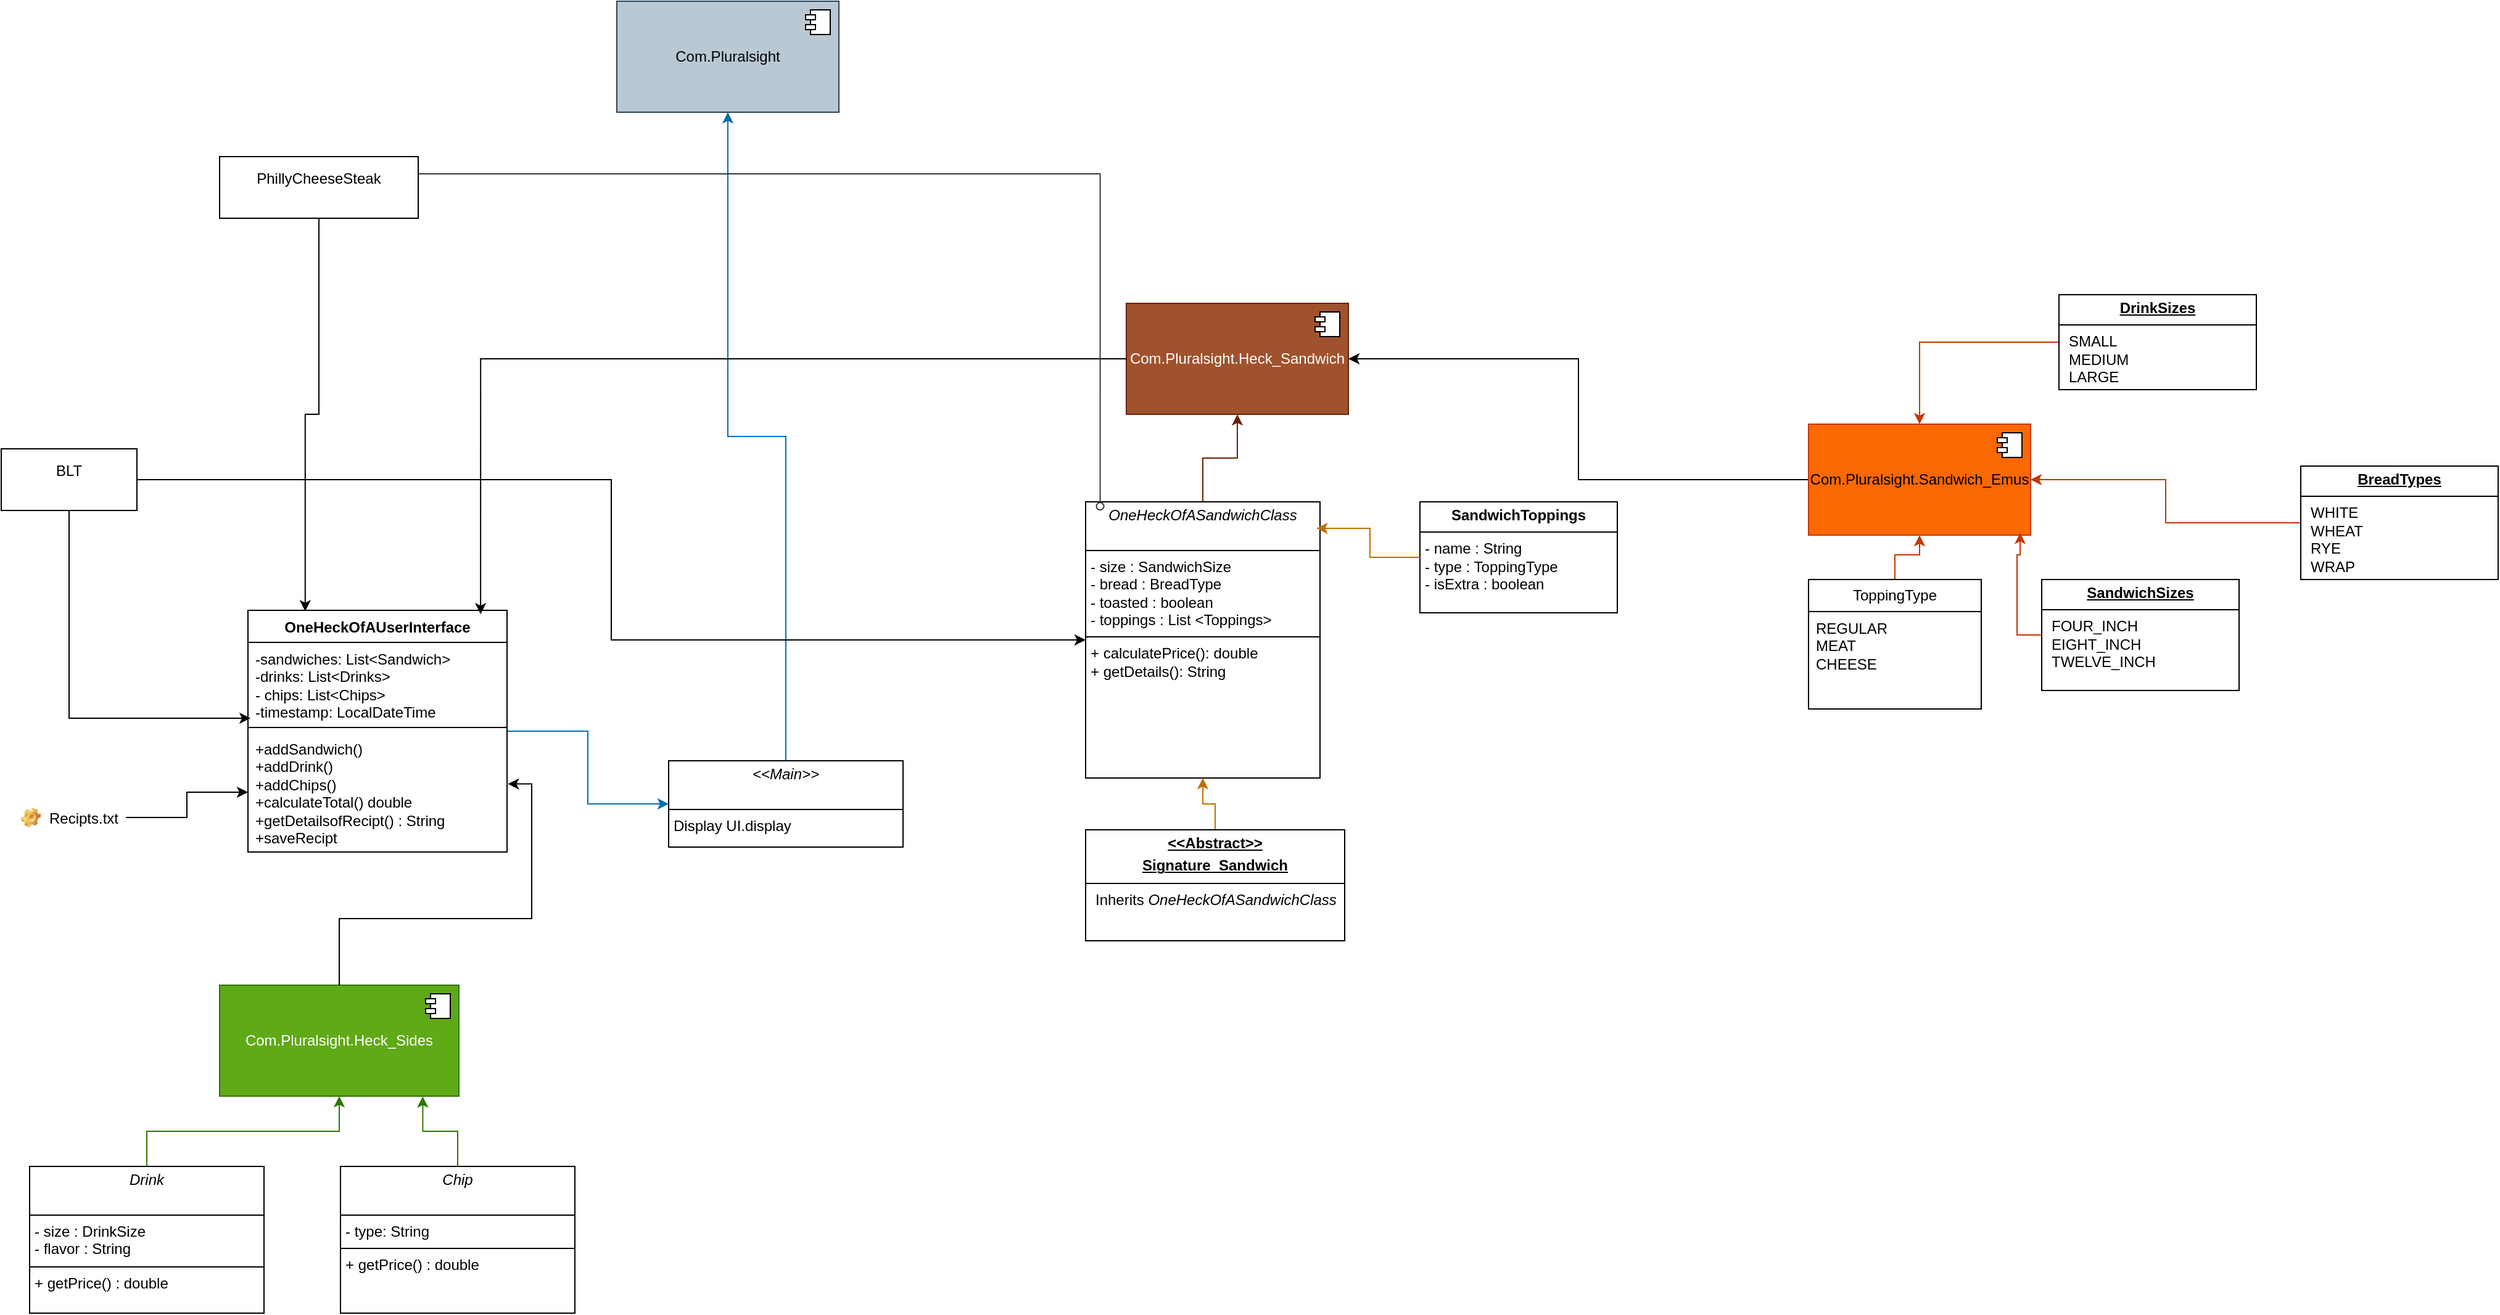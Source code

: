 <mxfile version="27.0.8">
  <diagram name="Page-1" id="gNQGBWqUcukVIHtSNTx_">
    <mxGraphModel grid="1" page="1" gridSize="7" guides="1" tooltips="1" connect="1" arrows="1" fold="1" pageScale="1" pageWidth="1100" pageHeight="1700" math="0" shadow="0">
      <root>
        <mxCell id="0" />
        <mxCell id="1" parent="0" />
        <mxCell id="dz2gg3gb0yKx_fb6HXkc-24" style="edgeStyle=orthogonalEdgeStyle;rounded=0;orthogonalLoop=1;jettySize=auto;html=1;fillColor=#1ba1e2;strokeColor=#006EAF;" edge="1" parent="1" source="dz2gg3gb0yKx_fb6HXkc-1" target="dz2gg3gb0yKx_fb6HXkc-22">
          <mxGeometry relative="1" as="geometry" />
        </mxCell>
        <mxCell id="dz2gg3gb0yKx_fb6HXkc-1" value="&lt;p style=&quot;margin:0px;margin-top:4px;text-align:center;&quot;&gt;&lt;i&gt;&amp;lt;&amp;lt;Main&amp;gt;&amp;gt;&lt;/i&gt;&lt;br&gt;&lt;br&gt;&lt;/p&gt;&lt;hr size=&quot;1&quot; style=&quot;border-style:solid;&quot;&gt;&lt;p style=&quot;margin:0px;margin-left:4px;&quot;&gt;Display UI.display&lt;br&gt;&lt;/p&gt;" style="verticalAlign=top;align=left;overflow=fill;html=1;whiteSpace=wrap;" vertex="1" parent="1">
          <mxGeometry x="259" y="385" width="190" height="70" as="geometry" />
        </mxCell>
        <mxCell id="dz2gg3gb0yKx_fb6HXkc-6" style="edgeStyle=orthogonalEdgeStyle;rounded=0;orthogonalLoop=1;jettySize=auto;html=1;entryX=0;entryY=0.5;entryDx=0;entryDy=0;fillColor=#1ba1e2;strokeColor=#006EAF;" edge="1" parent="1" source="dz2gg3gb0yKx_fb6HXkc-2" target="dz2gg3gb0yKx_fb6HXkc-1">
          <mxGeometry relative="1" as="geometry" />
        </mxCell>
        <mxCell id="dz2gg3gb0yKx_fb6HXkc-2" value="OneHeckOfAUserInterface" style="swimlane;fontStyle=1;align=center;verticalAlign=top;childLayout=stackLayout;horizontal=1;startSize=26;horizontalStack=0;resizeParent=1;resizeParentMax=0;resizeLast=0;collapsible=1;marginBottom=0;whiteSpace=wrap;html=1;" vertex="1" parent="1">
          <mxGeometry x="-82" y="263" width="210" height="196" as="geometry" />
        </mxCell>
        <mxCell id="dz2gg3gb0yKx_fb6HXkc-3" value="-sandwiches: List&amp;lt;Sandwich&amp;gt;&lt;div&gt;-drinks: List&amp;lt;Drinks&amp;gt;&lt;/div&gt;&lt;div&gt;- chips: List&amp;lt;Chips&amp;gt;&lt;/div&gt;&lt;div&gt;-timestamp: LocalDateTime&lt;/div&gt;" style="text;strokeColor=none;fillColor=none;align=left;verticalAlign=top;spacingLeft=4;spacingRight=4;overflow=hidden;rotatable=0;points=[[0,0.5],[1,0.5]];portConstraint=eastwest;whiteSpace=wrap;html=1;" vertex="1" parent="dz2gg3gb0yKx_fb6HXkc-2">
          <mxGeometry y="26" width="210" height="65" as="geometry" />
        </mxCell>
        <mxCell id="dz2gg3gb0yKx_fb6HXkc-4" value="" style="line;strokeWidth=1;fillColor=none;align=left;verticalAlign=middle;spacingTop=-1;spacingLeft=3;spacingRight=3;rotatable=0;labelPosition=right;points=[];portConstraint=eastwest;strokeColor=inherit;" vertex="1" parent="dz2gg3gb0yKx_fb6HXkc-2">
          <mxGeometry y="91" width="210" height="8" as="geometry" />
        </mxCell>
        <mxCell id="dz2gg3gb0yKx_fb6HXkc-5" value="+addSandwich()&lt;div&gt;+addDrink()&lt;/div&gt;&lt;div&gt;+addChips()&lt;/div&gt;&lt;div&gt;+calculateTotal() double&lt;/div&gt;&lt;div&gt;+getDetailsofRecipt() : String&lt;/div&gt;&lt;div&gt;+saveRecipt&lt;/div&gt;" style="text;strokeColor=none;fillColor=none;align=left;verticalAlign=top;spacingLeft=4;spacingRight=4;overflow=hidden;rotatable=0;points=[[0,0.5],[1,0.5]];portConstraint=eastwest;whiteSpace=wrap;html=1;" vertex="1" parent="dz2gg3gb0yKx_fb6HXkc-2">
          <mxGeometry y="99" width="210" height="97" as="geometry" />
        </mxCell>
        <mxCell id="dz2gg3gb0yKx_fb6HXkc-21" style="edgeStyle=orthogonalEdgeStyle;rounded=0;orthogonalLoop=1;jettySize=auto;html=1;" edge="1" parent="1" source="dz2gg3gb0yKx_fb6HXkc-20" target="dz2gg3gb0yKx_fb6HXkc-5">
          <mxGeometry relative="1" as="geometry" />
        </mxCell>
        <mxCell id="dz2gg3gb0yKx_fb6HXkc-20" value="Recipts.txt" style="label;fontStyle=0;strokeColor=none;fillColor=none;align=left;verticalAlign=top;overflow=hidden;spacingLeft=28;spacingRight=4;rotatable=0;points=[[0,0.5],[1,0.5]];portConstraint=eastwest;imageWidth=16;imageHeight=16;whiteSpace=wrap;html=1;image=img/clipart/Gear_128x128.png" vertex="1" parent="1">
          <mxGeometry x="-273" y="418" width="92" height="26" as="geometry" />
        </mxCell>
        <mxCell id="dz2gg3gb0yKx_fb6HXkc-22" value="Com.Pluralsight" style="html=1;dropTarget=0;whiteSpace=wrap;fillColor=#bac8d3;strokeColor=#23445d;" vertex="1" parent="1">
          <mxGeometry x="217" y="-231" width="180" height="90" as="geometry" />
        </mxCell>
        <mxCell id="dz2gg3gb0yKx_fb6HXkc-23" value="" style="shape=module;jettyWidth=8;jettyHeight=4;" vertex="1" parent="dz2gg3gb0yKx_fb6HXkc-22">
          <mxGeometry x="1" width="20" height="20" relative="1" as="geometry">
            <mxPoint x="-27" y="7" as="offset" />
          </mxGeometry>
        </mxCell>
        <mxCell id="dz2gg3gb0yKx_fb6HXkc-25" value="Com.Pluralsight.Heck_Sandwich" style="html=1;dropTarget=0;whiteSpace=wrap;fillColor=#a0522d;fontColor=#ffffff;strokeColor=#6D1F00;" vertex="1" parent="1">
          <mxGeometry x="630" y="14" width="180" height="90" as="geometry" />
        </mxCell>
        <mxCell id="dz2gg3gb0yKx_fb6HXkc-26" value="" style="shape=module;jettyWidth=8;jettyHeight=4;" vertex="1" parent="dz2gg3gb0yKx_fb6HXkc-25">
          <mxGeometry x="1" width="20" height="20" relative="1" as="geometry">
            <mxPoint x="-27" y="7" as="offset" />
          </mxGeometry>
        </mxCell>
        <mxCell id="dz2gg3gb0yKx_fb6HXkc-31" style="edgeStyle=orthogonalEdgeStyle;rounded=0;orthogonalLoop=1;jettySize=auto;html=1;entryX=0.5;entryY=1;entryDx=0;entryDy=0;fillColor=#a0522d;strokeColor=#6D1F00;" edge="1" parent="1" source="dz2gg3gb0yKx_fb6HXkc-30" target="dz2gg3gb0yKx_fb6HXkc-25">
          <mxGeometry relative="1" as="geometry" />
        </mxCell>
        <mxCell id="dz2gg3gb0yKx_fb6HXkc-30" value="&lt;p style=&quot;margin:0px;margin-top:4px;text-align:center;&quot;&gt;&lt;i&gt;OneHeckOfASandwichClass&lt;/i&gt;&lt;br&gt;&lt;br&gt;&lt;/p&gt;&lt;hr size=&quot;1&quot; style=&quot;border-style:solid;&quot;&gt;&lt;p style=&quot;margin:0px;margin-left:4px;&quot;&gt;- size : SandwichSize&lt;br&gt;- bread : BreadType&lt;/p&gt;&lt;p style=&quot;margin:0px;margin-left:4px;&quot;&gt;- toasted : boolean&lt;/p&gt;&lt;p style=&quot;margin:0px;margin-left:4px;&quot;&gt;- toppings : List &amp;lt;Toppings&amp;gt;&amp;nbsp;&lt;/p&gt;&lt;hr size=&quot;1&quot; style=&quot;border-style:solid;&quot;&gt;&lt;p style=&quot;margin:0px;margin-left:4px;&quot;&gt;+ calculatePrice(): double&lt;br&gt;+ getDetails(): String&lt;/p&gt;" style="verticalAlign=top;align=left;overflow=fill;html=1;whiteSpace=wrap;" vertex="1" parent="1">
          <mxGeometry x="597" y="175" width="190" height="224" as="geometry" />
        </mxCell>
        <mxCell id="dz2gg3gb0yKx_fb6HXkc-32" style="edgeStyle=orthogonalEdgeStyle;rounded=0;orthogonalLoop=1;jettySize=auto;html=1;entryX=0.898;entryY=0.016;entryDx=0;entryDy=0;entryPerimeter=0;" edge="1" parent="1" source="dz2gg3gb0yKx_fb6HXkc-25" target="dz2gg3gb0yKx_fb6HXkc-2">
          <mxGeometry relative="1" as="geometry" />
        </mxCell>
        <mxCell id="dz2gg3gb0yKx_fb6HXkc-33" value="&lt;p style=&quot;margin:0px;margin-top:4px;text-align:center;&quot;&gt;&lt;b&gt;SandwichToppings&lt;/b&gt;&lt;/p&gt;&lt;hr size=&quot;1&quot; style=&quot;border-style:solid;&quot;&gt;&lt;p style=&quot;margin:0px;margin-left:4px;&quot;&gt;- name : String&lt;/p&gt;&lt;p style=&quot;margin:0px;margin-left:4px;&quot;&gt;- type : ToppingType&lt;/p&gt;&lt;p style=&quot;margin:0px;margin-left:4px;&quot;&gt;- isExtra : boolean&lt;/p&gt;" style="verticalAlign=top;align=left;overflow=fill;html=1;whiteSpace=wrap;" vertex="1" parent="1">
          <mxGeometry x="868" y="175" width="160" height="90" as="geometry" />
        </mxCell>
        <mxCell id="dz2gg3gb0yKx_fb6HXkc-34" style="edgeStyle=orthogonalEdgeStyle;rounded=0;orthogonalLoop=1;jettySize=auto;html=1;entryX=0.985;entryY=0.096;entryDx=0;entryDy=0;entryPerimeter=0;fillColor=#f0a30a;strokeColor=#BD7000;" edge="1" parent="1" source="dz2gg3gb0yKx_fb6HXkc-33" target="dz2gg3gb0yKx_fb6HXkc-30">
          <mxGeometry relative="1" as="geometry" />
        </mxCell>
        <mxCell id="dz2gg3gb0yKx_fb6HXkc-68" style="edgeStyle=orthogonalEdgeStyle;rounded=0;orthogonalLoop=1;jettySize=auto;html=1;entryX=1;entryY=0.5;entryDx=0;entryDy=0;" edge="1" parent="1" source="dz2gg3gb0yKx_fb6HXkc-37" target="dz2gg3gb0yKx_fb6HXkc-25">
          <mxGeometry relative="1" as="geometry" />
        </mxCell>
        <mxCell id="dz2gg3gb0yKx_fb6HXkc-37" value="Com.Pluralsight.Sandwich_Emus" style="html=1;dropTarget=0;whiteSpace=wrap;fillColor=#fa6800;fontColor=#000000;strokeColor=#C73500;" vertex="1" parent="1">
          <mxGeometry x="1183" y="112" width="180" height="90" as="geometry" />
        </mxCell>
        <mxCell id="dz2gg3gb0yKx_fb6HXkc-38" value="" style="shape=module;jettyWidth=8;jettyHeight=4;" vertex="1" parent="dz2gg3gb0yKx_fb6HXkc-37">
          <mxGeometry x="1" width="20" height="20" relative="1" as="geometry">
            <mxPoint x="-27" y="7" as="offset" />
          </mxGeometry>
        </mxCell>
        <mxCell id="dz2gg3gb0yKx_fb6HXkc-44" style="edgeStyle=orthogonalEdgeStyle;rounded=0;orthogonalLoop=1;jettySize=auto;html=1;fillColor=#fa6800;strokeColor=#C73500;" edge="1" parent="1" source="dz2gg3gb0yKx_fb6HXkc-39" target="dz2gg3gb0yKx_fb6HXkc-37">
          <mxGeometry relative="1" as="geometry" />
        </mxCell>
        <mxCell id="dz2gg3gb0yKx_fb6HXkc-39" value="ToppingType" style="swimlane;fontStyle=0;childLayout=stackLayout;horizontal=1;startSize=26;fillColor=none;horizontalStack=0;resizeParent=1;resizeParentMax=0;resizeLast=0;collapsible=1;marginBottom=0;whiteSpace=wrap;html=1;" vertex="1" parent="1">
          <mxGeometry x="1183" y="238" width="140" height="105" as="geometry" />
        </mxCell>
        <mxCell id="dz2gg3gb0yKx_fb6HXkc-40" value="REGULAR&amp;nbsp; &amp;nbsp; &amp;nbsp;&lt;div&gt;MEAT&amp;nbsp; &amp;nbsp; &amp;nbsp; &amp;nbsp;&amp;nbsp;&lt;/div&gt;&lt;div&gt;CHEESE&amp;nbsp; &amp;nbsp; &amp;nbsp;&amp;nbsp;&lt;/div&gt;" style="text;strokeColor=none;fillColor=none;align=left;verticalAlign=top;spacingLeft=4;spacingRight=4;overflow=hidden;rotatable=0;points=[[0,0.5],[1,0.5]];portConstraint=eastwest;whiteSpace=wrap;html=1;" vertex="1" parent="dz2gg3gb0yKx_fb6HXkc-39">
          <mxGeometry y="26" width="140" height="79" as="geometry" />
        </mxCell>
        <mxCell id="dz2gg3gb0yKx_fb6HXkc-45" value="Com.Pluralsight.Heck_Sides" style="html=1;dropTarget=0;whiteSpace=wrap;fillColor=#60a917;fontColor=#ffffff;strokeColor=#2D7600;" vertex="1" parent="1">
          <mxGeometry x="-105" y="567" width="194" height="90" as="geometry" />
        </mxCell>
        <mxCell id="dz2gg3gb0yKx_fb6HXkc-46" value="" style="shape=module;jettyWidth=8;jettyHeight=4;" vertex="1" parent="dz2gg3gb0yKx_fb6HXkc-45">
          <mxGeometry x="1" width="20" height="20" relative="1" as="geometry">
            <mxPoint x="-27" y="7" as="offset" />
          </mxGeometry>
        </mxCell>
        <mxCell id="dz2gg3gb0yKx_fb6HXkc-53" style="edgeStyle=orthogonalEdgeStyle;rounded=0;orthogonalLoop=1;jettySize=auto;html=1;entryX=0.5;entryY=1;entryDx=0;entryDy=0;fillColor=#60a917;strokeColor=#2D7600;" edge="1" parent="1" source="dz2gg3gb0yKx_fb6HXkc-52" target="dz2gg3gb0yKx_fb6HXkc-45">
          <mxGeometry relative="1" as="geometry" />
        </mxCell>
        <mxCell id="dz2gg3gb0yKx_fb6HXkc-52" value="&lt;p style=&quot;margin:0px;margin-top:4px;text-align:center;&quot;&gt;&lt;i&gt;Drink&lt;/i&gt;&lt;br&gt;&lt;br&gt;&lt;/p&gt;&lt;hr size=&quot;1&quot; style=&quot;border-style:solid;&quot;&gt;&lt;p style=&quot;margin:0px;margin-left:4px;&quot;&gt;- size : DrinkSize&lt;br&gt;- flavor : String&lt;/p&gt;&lt;hr size=&quot;1&quot; style=&quot;border-style:solid;&quot;&gt;&lt;p style=&quot;margin:0px;margin-left:4px;&quot;&gt;+ getPrice() : double&lt;br&gt;&lt;/p&gt;" style="verticalAlign=top;align=left;overflow=fill;html=1;whiteSpace=wrap;" vertex="1" parent="1">
          <mxGeometry x="-259" y="714" width="190" height="119" as="geometry" />
        </mxCell>
        <mxCell id="dz2gg3gb0yKx_fb6HXkc-54" value="&lt;p style=&quot;margin:0px;margin-top:4px;text-align:center;&quot;&gt;&lt;i&gt;Chip&lt;/i&gt;&lt;br&gt;&lt;br&gt;&lt;/p&gt;&lt;hr size=&quot;1&quot; style=&quot;border-style:solid;&quot;&gt;&lt;p style=&quot;margin:0px;margin-left:4px;&quot;&gt;- type: String&lt;/p&gt;&lt;hr size=&quot;1&quot; style=&quot;border-style:solid;&quot;&gt;&lt;p style=&quot;margin:0px;margin-left:4px;&quot;&gt;+ getPrice() : double&lt;br&gt;&lt;/p&gt;" style="verticalAlign=top;align=left;overflow=fill;html=1;whiteSpace=wrap;" vertex="1" parent="1">
          <mxGeometry x="-7" y="714" width="190" height="119" as="geometry" />
        </mxCell>
        <mxCell id="dz2gg3gb0yKx_fb6HXkc-55" style="edgeStyle=orthogonalEdgeStyle;rounded=0;orthogonalLoop=1;jettySize=auto;html=1;entryX=0.849;entryY=1.003;entryDx=0;entryDy=0;entryPerimeter=0;fillColor=#60a917;strokeColor=#2D7600;" edge="1" parent="1" source="dz2gg3gb0yKx_fb6HXkc-54" target="dz2gg3gb0yKx_fb6HXkc-45">
          <mxGeometry relative="1" as="geometry" />
        </mxCell>
        <mxCell id="dz2gg3gb0yKx_fb6HXkc-57" style="edgeStyle=orthogonalEdgeStyle;rounded=0;orthogonalLoop=1;jettySize=auto;html=1;entryX=1.003;entryY=0.431;entryDx=0;entryDy=0;entryPerimeter=0;" edge="1" parent="1" source="dz2gg3gb0yKx_fb6HXkc-45" target="dz2gg3gb0yKx_fb6HXkc-5">
          <mxGeometry relative="1" as="geometry" />
        </mxCell>
        <mxCell id="dz2gg3gb0yKx_fb6HXkc-62" value="&lt;p style=&quot;margin:0px;margin-top:4px;text-align:center;text-decoration:underline;&quot;&gt;&lt;b&gt;SandwichSizes&lt;/b&gt;&lt;/p&gt;&lt;hr size=&quot;1&quot; style=&quot;border-style:solid;&quot;&gt;&lt;p style=&quot;margin:0px;margin-left:8px;&quot;&gt;FOUR_INCH&amp;nbsp; &amp;nbsp; &amp;nbsp; &amp;nbsp; &amp;nbsp; &amp;nbsp; &amp;nbsp;&amp;nbsp;&lt;br&gt;EIGHT_INCH&amp;nbsp; &amp;nbsp; &amp;nbsp; &amp;nbsp; &amp;nbsp; &amp;nbsp; &amp;nbsp;&lt;br&gt;TWELVE_INCH&amp;nbsp; &amp;nbsp; &amp;nbsp; &amp;nbsp; &amp;nbsp; &amp;nbsp;&amp;nbsp;&lt;/p&gt;" style="verticalAlign=top;align=left;overflow=fill;html=1;whiteSpace=wrap;" vertex="1" parent="1">
          <mxGeometry x="1372" y="238" width="160" height="90" as="geometry" />
        </mxCell>
        <mxCell id="dz2gg3gb0yKx_fb6HXkc-63" style="edgeStyle=orthogonalEdgeStyle;rounded=0;orthogonalLoop=1;jettySize=auto;html=1;entryX=0.953;entryY=0.979;entryDx=0;entryDy=0;entryPerimeter=0;fillColor=#fa6800;strokeColor=#C73500;" edge="1" parent="1" source="dz2gg3gb0yKx_fb6HXkc-62" target="dz2gg3gb0yKx_fb6HXkc-37">
          <mxGeometry relative="1" as="geometry" />
        </mxCell>
        <mxCell id="dz2gg3gb0yKx_fb6HXkc-65" style="edgeStyle=orthogonalEdgeStyle;rounded=0;orthogonalLoop=1;jettySize=auto;html=1;entryX=1;entryY=0.5;entryDx=0;entryDy=0;fillColor=#fa6800;strokeColor=#C73500;" edge="1" parent="1" source="dz2gg3gb0yKx_fb6HXkc-64" target="dz2gg3gb0yKx_fb6HXkc-37">
          <mxGeometry relative="1" as="geometry" />
        </mxCell>
        <mxCell id="dz2gg3gb0yKx_fb6HXkc-64" value="&lt;p style=&quot;margin:0px;margin-top:4px;text-align:center;text-decoration:underline;&quot;&gt;&lt;b&gt;BreadTypes&lt;/b&gt;&lt;/p&gt;&lt;hr size=&quot;1&quot; style=&quot;border-style:solid;&quot;&gt;&lt;p style=&quot;margin:0px;margin-left:8px;&quot;&gt;WHITE&amp;nbsp; &amp;nbsp; &amp;nbsp; &amp;nbsp; &amp;nbsp; &amp;nbsp; &amp;nbsp; &amp;nbsp;&amp;nbsp;&lt;br&gt;WHEAT&amp;nbsp; &amp;nbsp; &amp;nbsp; &amp;nbsp; &amp;nbsp; &amp;nbsp; &amp;nbsp; &amp;nbsp;&amp;nbsp;&lt;br&gt;RYE&amp;nbsp; &amp;nbsp; &amp;nbsp; &amp;nbsp; &amp;nbsp; &amp;nbsp; &amp;nbsp; &amp;nbsp; &amp;nbsp;&amp;nbsp;&lt;/p&gt;&lt;p style=&quot;margin:0px;margin-left:8px;&quot;&gt;WRAP&amp;nbsp; &amp;nbsp; &amp;nbsp; &amp;nbsp; &amp;nbsp; &amp;nbsp; &amp;nbsp; &amp;nbsp; &amp;nbsp;&lt;/p&gt;" style="verticalAlign=top;align=left;overflow=fill;html=1;whiteSpace=wrap;" vertex="1" parent="1">
          <mxGeometry x="1582" y="146" width="160" height="92" as="geometry" />
        </mxCell>
        <mxCell id="dz2gg3gb0yKx_fb6HXkc-67" style="edgeStyle=orthogonalEdgeStyle;rounded=0;orthogonalLoop=1;jettySize=auto;html=1;fillColor=#fa6800;strokeColor=#C73500;" edge="1" parent="1" source="dz2gg3gb0yKx_fb6HXkc-66" target="dz2gg3gb0yKx_fb6HXkc-37">
          <mxGeometry relative="1" as="geometry" />
        </mxCell>
        <mxCell id="dz2gg3gb0yKx_fb6HXkc-66" value="&lt;p style=&quot;margin:0px;margin-top:4px;text-align:center;text-decoration:underline;&quot;&gt;&lt;b&gt;DrinkSizes&lt;/b&gt;&lt;/p&gt;&lt;hr size=&quot;1&quot; style=&quot;border-style:solid;&quot;&gt;&lt;p style=&quot;margin:0px;margin-left:8px;&quot;&gt;SMALL&lt;br&gt;MEDIUM&amp;nbsp;&lt;br&gt;LARGE&lt;/p&gt;" style="verticalAlign=top;align=left;overflow=fill;html=1;whiteSpace=wrap;" vertex="1" parent="1">
          <mxGeometry x="1386" y="7" width="160" height="77" as="geometry" />
        </mxCell>
        <mxCell id="dz2gg3gb0yKx_fb6HXkc-69" value="PhillyCheeseSteak&lt;div&gt;&lt;br&gt;&lt;/div&gt;" style="html=1;whiteSpace=wrap;" vertex="1" parent="1">
          <mxGeometry x="-105" y="-105" width="161" height="50" as="geometry" />
        </mxCell>
        <mxCell id="dz2gg3gb0yKx_fb6HXkc-75" style="edgeStyle=orthogonalEdgeStyle;rounded=0;orthogonalLoop=1;jettySize=auto;html=1;" edge="1" parent="1" source="dz2gg3gb0yKx_fb6HXkc-70" target="dz2gg3gb0yKx_fb6HXkc-30">
          <mxGeometry relative="1" as="geometry" />
        </mxCell>
        <mxCell id="dz2gg3gb0yKx_fb6HXkc-70" value="BLT&lt;div&gt;&lt;br&gt;&lt;/div&gt;" style="html=1;whiteSpace=wrap;" vertex="1" parent="1">
          <mxGeometry x="-282" y="132" width="110" height="50" as="geometry" />
        </mxCell>
        <mxCell id="dz2gg3gb0yKx_fb6HXkc-71" style="edgeStyle=orthogonalEdgeStyle;rounded=0;orthogonalLoop=1;jettySize=auto;html=1;entryX=0.01;entryY=0.946;entryDx=0;entryDy=0;entryPerimeter=0;" edge="1" parent="1" source="dz2gg3gb0yKx_fb6HXkc-70" target="dz2gg3gb0yKx_fb6HXkc-3">
          <mxGeometry relative="1" as="geometry" />
        </mxCell>
        <mxCell id="dz2gg3gb0yKx_fb6HXkc-72" style="edgeStyle=orthogonalEdgeStyle;rounded=0;orthogonalLoop=1;jettySize=auto;html=1;entryX=0.221;entryY=0.004;entryDx=0;entryDy=0;entryPerimeter=0;" edge="1" parent="1" source="dz2gg3gb0yKx_fb6HXkc-69" target="dz2gg3gb0yKx_fb6HXkc-2">
          <mxGeometry relative="1" as="geometry" />
        </mxCell>
        <mxCell id="dz2gg3gb0yKx_fb6HXkc-74" style="edgeStyle=orthogonalEdgeStyle;rounded=0;orthogonalLoop=1;jettySize=auto;html=1;entryX=0.062;entryY=0.016;entryDx=0;entryDy=0;entryPerimeter=0;fillColor=#ffcccc;strokeColor=#36393d;endArrow=oval;endFill=0;" edge="1" parent="1" source="dz2gg3gb0yKx_fb6HXkc-69" target="dz2gg3gb0yKx_fb6HXkc-30">
          <mxGeometry relative="1" as="geometry">
            <Array as="points">
              <mxPoint x="609" y="-91" />
            </Array>
          </mxGeometry>
        </mxCell>
        <mxCell id="dz2gg3gb0yKx_fb6HXkc-77" style="edgeStyle=orthogonalEdgeStyle;rounded=0;orthogonalLoop=1;jettySize=auto;html=1;fillColor=#f0a30a;strokeColor=#BD7000;" edge="1" parent="1" source="dz2gg3gb0yKx_fb6HXkc-76" target="dz2gg3gb0yKx_fb6HXkc-30">
          <mxGeometry relative="1" as="geometry" />
        </mxCell>
        <mxCell id="dz2gg3gb0yKx_fb6HXkc-76" value="&lt;p style=&quot;margin:0px;margin-top:4px;text-align:center;text-decoration:underline;&quot;&gt;&lt;b&gt;&amp;lt;&amp;lt;Abstract&amp;gt;&amp;gt;&lt;/b&gt;&lt;/p&gt;&lt;p style=&quot;margin:0px;margin-top:4px;text-align:center;text-decoration:underline;&quot;&gt;&lt;b&gt;Signature_Sandwich&lt;/b&gt;&lt;/p&gt;&lt;hr size=&quot;1&quot; style=&quot;border-style:solid;&quot;&gt;&lt;p style=&quot;margin:0px;margin-left:8px;&quot;&gt;Inherits&amp;nbsp;&lt;i style=&quot;background-color: transparent; color: light-dark(rgb(0, 0, 0), rgb(255, 255, 255)); text-align: center;&quot;&gt;OneHeckOfASandwichClass&lt;/i&gt;&lt;/p&gt;" style="verticalAlign=top;align=left;overflow=fill;html=1;whiteSpace=wrap;" vertex="1" parent="1">
          <mxGeometry x="597" y="441" width="210" height="90" as="geometry" />
        </mxCell>
      </root>
    </mxGraphModel>
  </diagram>
</mxfile>
